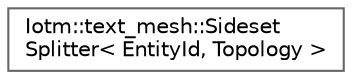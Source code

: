 digraph "Graphical Class Hierarchy"
{
 // INTERACTIVE_SVG=YES
 // LATEX_PDF_SIZE
  bgcolor="transparent";
  edge [fontname=Helvetica,fontsize=10,labelfontname=Helvetica,labelfontsize=10];
  node [fontname=Helvetica,fontsize=10,shape=box,height=0.2,width=0.4];
  rankdir="LR";
  Node0 [id="Node000000",label="Iotm::text_mesh::Sideset\lSplitter\< EntityId, Topology \>",height=0.2,width=0.4,color="grey40", fillcolor="white", style="filled",URL="$classIotm_1_1text__mesh_1_1SidesetSplitter.html",tooltip=" "];
}
